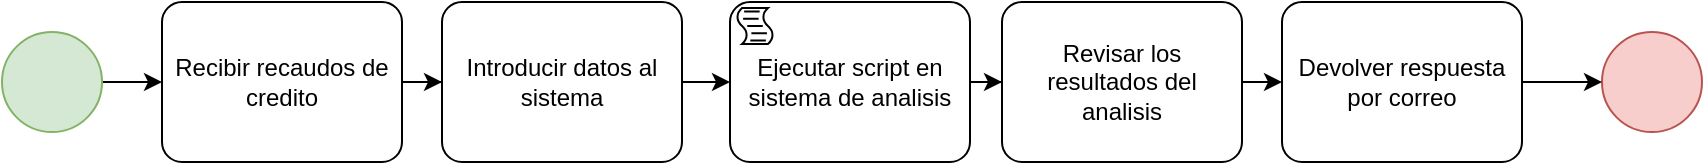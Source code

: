 <mxfile version="14.9.6" type="device"><diagram id="ZGAtRo_cQ0jAiROS9pWa" name="Página-1"><mxGraphModel dx="946" dy="631" grid="1" gridSize="10" guides="1" tooltips="1" connect="1" arrows="1" fold="1" page="1" pageScale="1" pageWidth="827" pageHeight="1169" math="0" shadow="0"><root><mxCell id="0"/><mxCell id="1" parent="0"/><mxCell id="KD-2FCockY3V3DsgKbX8-17" style="edgeStyle=orthogonalEdgeStyle;rounded=0;orthogonalLoop=1;jettySize=auto;html=1;exitX=1;exitY=0.5;exitDx=0;exitDy=0;exitPerimeter=0;entryX=0;entryY=0.5;entryDx=0;entryDy=0;entryPerimeter=0;" edge="1" parent="1" source="KD-2FCockY3V3DsgKbX8-2" target="KD-2FCockY3V3DsgKbX8-12"><mxGeometry relative="1" as="geometry"/></mxCell><mxCell id="KD-2FCockY3V3DsgKbX8-2" value="" style="points=[[0.145,0.145,0],[0.5,0,0],[0.855,0.145,0],[1,0.5,0],[0.855,0.855,0],[0.5,1,0],[0.145,0.855,0],[0,0.5,0]];shape=mxgraph.bpmn.event;html=1;verticalLabelPosition=bottom;labelBackgroundColor=#ffffff;verticalAlign=top;align=center;perimeter=ellipsePerimeter;outlineConnect=0;aspect=fixed;outline=standard;symbol=general;fillColor=#d5e8d4;strokeColor=#82b366;" vertex="1" parent="1"><mxGeometry x="50" y="245" width="50" height="50" as="geometry"/></mxCell><mxCell id="KD-2FCockY3V3DsgKbX8-5" value="" style="points=[[0.145,0.145,0],[0.5,0,0],[0.855,0.145,0],[1,0.5,0],[0.855,0.855,0],[0.5,1,0],[0.145,0.855,0],[0,0.5,0]];shape=mxgraph.bpmn.event;html=1;verticalLabelPosition=bottom;labelBackgroundColor=#ffffff;verticalAlign=top;align=center;perimeter=ellipsePerimeter;outlineConnect=0;aspect=fixed;outline=standard;symbol=general;fillColor=#f8cecc;strokeColor=#b85450;" vertex="1" parent="1"><mxGeometry x="850" y="245" width="50" height="50" as="geometry"/></mxCell><mxCell id="KD-2FCockY3V3DsgKbX8-18" style="edgeStyle=orthogonalEdgeStyle;rounded=0;orthogonalLoop=1;jettySize=auto;html=1;exitX=1;exitY=0.5;exitDx=0;exitDy=0;exitPerimeter=0;" edge="1" parent="1" source="KD-2FCockY3V3DsgKbX8-12" target="KD-2FCockY3V3DsgKbX8-13"><mxGeometry relative="1" as="geometry"/></mxCell><mxCell id="KD-2FCockY3V3DsgKbX8-12" value="Recibir recaudos de credito" style="points=[[0.25,0,0],[0.5,0,0],[0.75,0,0],[1,0.25,0],[1,0.5,0],[1,0.75,0],[0.75,1,0],[0.5,1,0],[0.25,1,0],[0,0.75,0],[0,0.5,0],[0,0.25,0]];shape=mxgraph.bpmn.task;whiteSpace=wrap;rectStyle=rounded;size=10;taskMarker=abstract;" vertex="1" parent="1"><mxGeometry x="130" y="230" width="120" height="80" as="geometry"/></mxCell><mxCell id="KD-2FCockY3V3DsgKbX8-19" style="edgeStyle=orthogonalEdgeStyle;rounded=0;orthogonalLoop=1;jettySize=auto;html=1;exitX=1;exitY=0.5;exitDx=0;exitDy=0;exitPerimeter=0;" edge="1" parent="1" source="KD-2FCockY3V3DsgKbX8-13" target="KD-2FCockY3V3DsgKbX8-14"><mxGeometry relative="1" as="geometry"/></mxCell><mxCell id="KD-2FCockY3V3DsgKbX8-13" value="Introducir datos al sistema" style="points=[[0.25,0,0],[0.5,0,0],[0.75,0,0],[1,0.25,0],[1,0.5,0],[1,0.75,0],[0.75,1,0],[0.5,1,0],[0.25,1,0],[0,0.75,0],[0,0.5,0],[0,0.25,0]];shape=mxgraph.bpmn.task;whiteSpace=wrap;rectStyle=rounded;size=10;taskMarker=abstract;" vertex="1" parent="1"><mxGeometry x="270" y="230" width="120" height="80" as="geometry"/></mxCell><mxCell id="KD-2FCockY3V3DsgKbX8-20" style="edgeStyle=orthogonalEdgeStyle;rounded=0;orthogonalLoop=1;jettySize=auto;html=1;exitX=1;exitY=0.5;exitDx=0;exitDy=0;exitPerimeter=0;" edge="1" parent="1" source="KD-2FCockY3V3DsgKbX8-14" target="KD-2FCockY3V3DsgKbX8-15"><mxGeometry relative="1" as="geometry"/></mxCell><mxCell id="KD-2FCockY3V3DsgKbX8-14" value="Ejecutar script en sistema de analisis" style="points=[[0.25,0,0],[0.5,0,0],[0.75,0,0],[1,0.25,0],[1,0.5,0],[1,0.75,0],[0.75,1,0],[0.5,1,0],[0.25,1,0],[0,0.75,0],[0,0.5,0],[0,0.25,0]];shape=mxgraph.bpmn.task;whiteSpace=wrap;rectStyle=rounded;size=10;taskMarker=script;" vertex="1" parent="1"><mxGeometry x="414" y="230" width="120" height="80" as="geometry"/></mxCell><mxCell id="KD-2FCockY3V3DsgKbX8-21" style="edgeStyle=orthogonalEdgeStyle;rounded=0;orthogonalLoop=1;jettySize=auto;html=1;exitX=1;exitY=0.5;exitDx=0;exitDy=0;exitPerimeter=0;entryX=0;entryY=0.5;entryDx=0;entryDy=0;entryPerimeter=0;" edge="1" parent="1" source="KD-2FCockY3V3DsgKbX8-15" target="KD-2FCockY3V3DsgKbX8-16"><mxGeometry relative="1" as="geometry"/></mxCell><mxCell id="KD-2FCockY3V3DsgKbX8-15" value="Revisar los resultados del analisis" style="points=[[0.25,0,0],[0.5,0,0],[0.75,0,0],[1,0.25,0],[1,0.5,0],[1,0.75,0],[0.75,1,0],[0.5,1,0],[0.25,1,0],[0,0.75,0],[0,0.5,0],[0,0.25,0]];shape=mxgraph.bpmn.task;whiteSpace=wrap;rectStyle=rounded;size=10;taskMarker=abstract;" vertex="1" parent="1"><mxGeometry x="550" y="230" width="120" height="80" as="geometry"/></mxCell><mxCell id="KD-2FCockY3V3DsgKbX8-22" style="edgeStyle=orthogonalEdgeStyle;rounded=0;orthogonalLoop=1;jettySize=auto;html=1;exitX=1;exitY=0.5;exitDx=0;exitDy=0;exitPerimeter=0;entryX=0;entryY=0.5;entryDx=0;entryDy=0;entryPerimeter=0;" edge="1" parent="1" source="KD-2FCockY3V3DsgKbX8-16" target="KD-2FCockY3V3DsgKbX8-5"><mxGeometry relative="1" as="geometry"/></mxCell><mxCell id="KD-2FCockY3V3DsgKbX8-16" value="Devolver respuesta por correo" style="points=[[0.25,0,0],[0.5,0,0],[0.75,0,0],[1,0.25,0],[1,0.5,0],[1,0.75,0],[0.75,1,0],[0.5,1,0],[0.25,1,0],[0,0.75,0],[0,0.5,0],[0,0.25,0]];shape=mxgraph.bpmn.task;whiteSpace=wrap;rectStyle=rounded;size=10;taskMarker=abstract;" vertex="1" parent="1"><mxGeometry x="690" y="230" width="120" height="80" as="geometry"/></mxCell></root></mxGraphModel></diagram></mxfile>